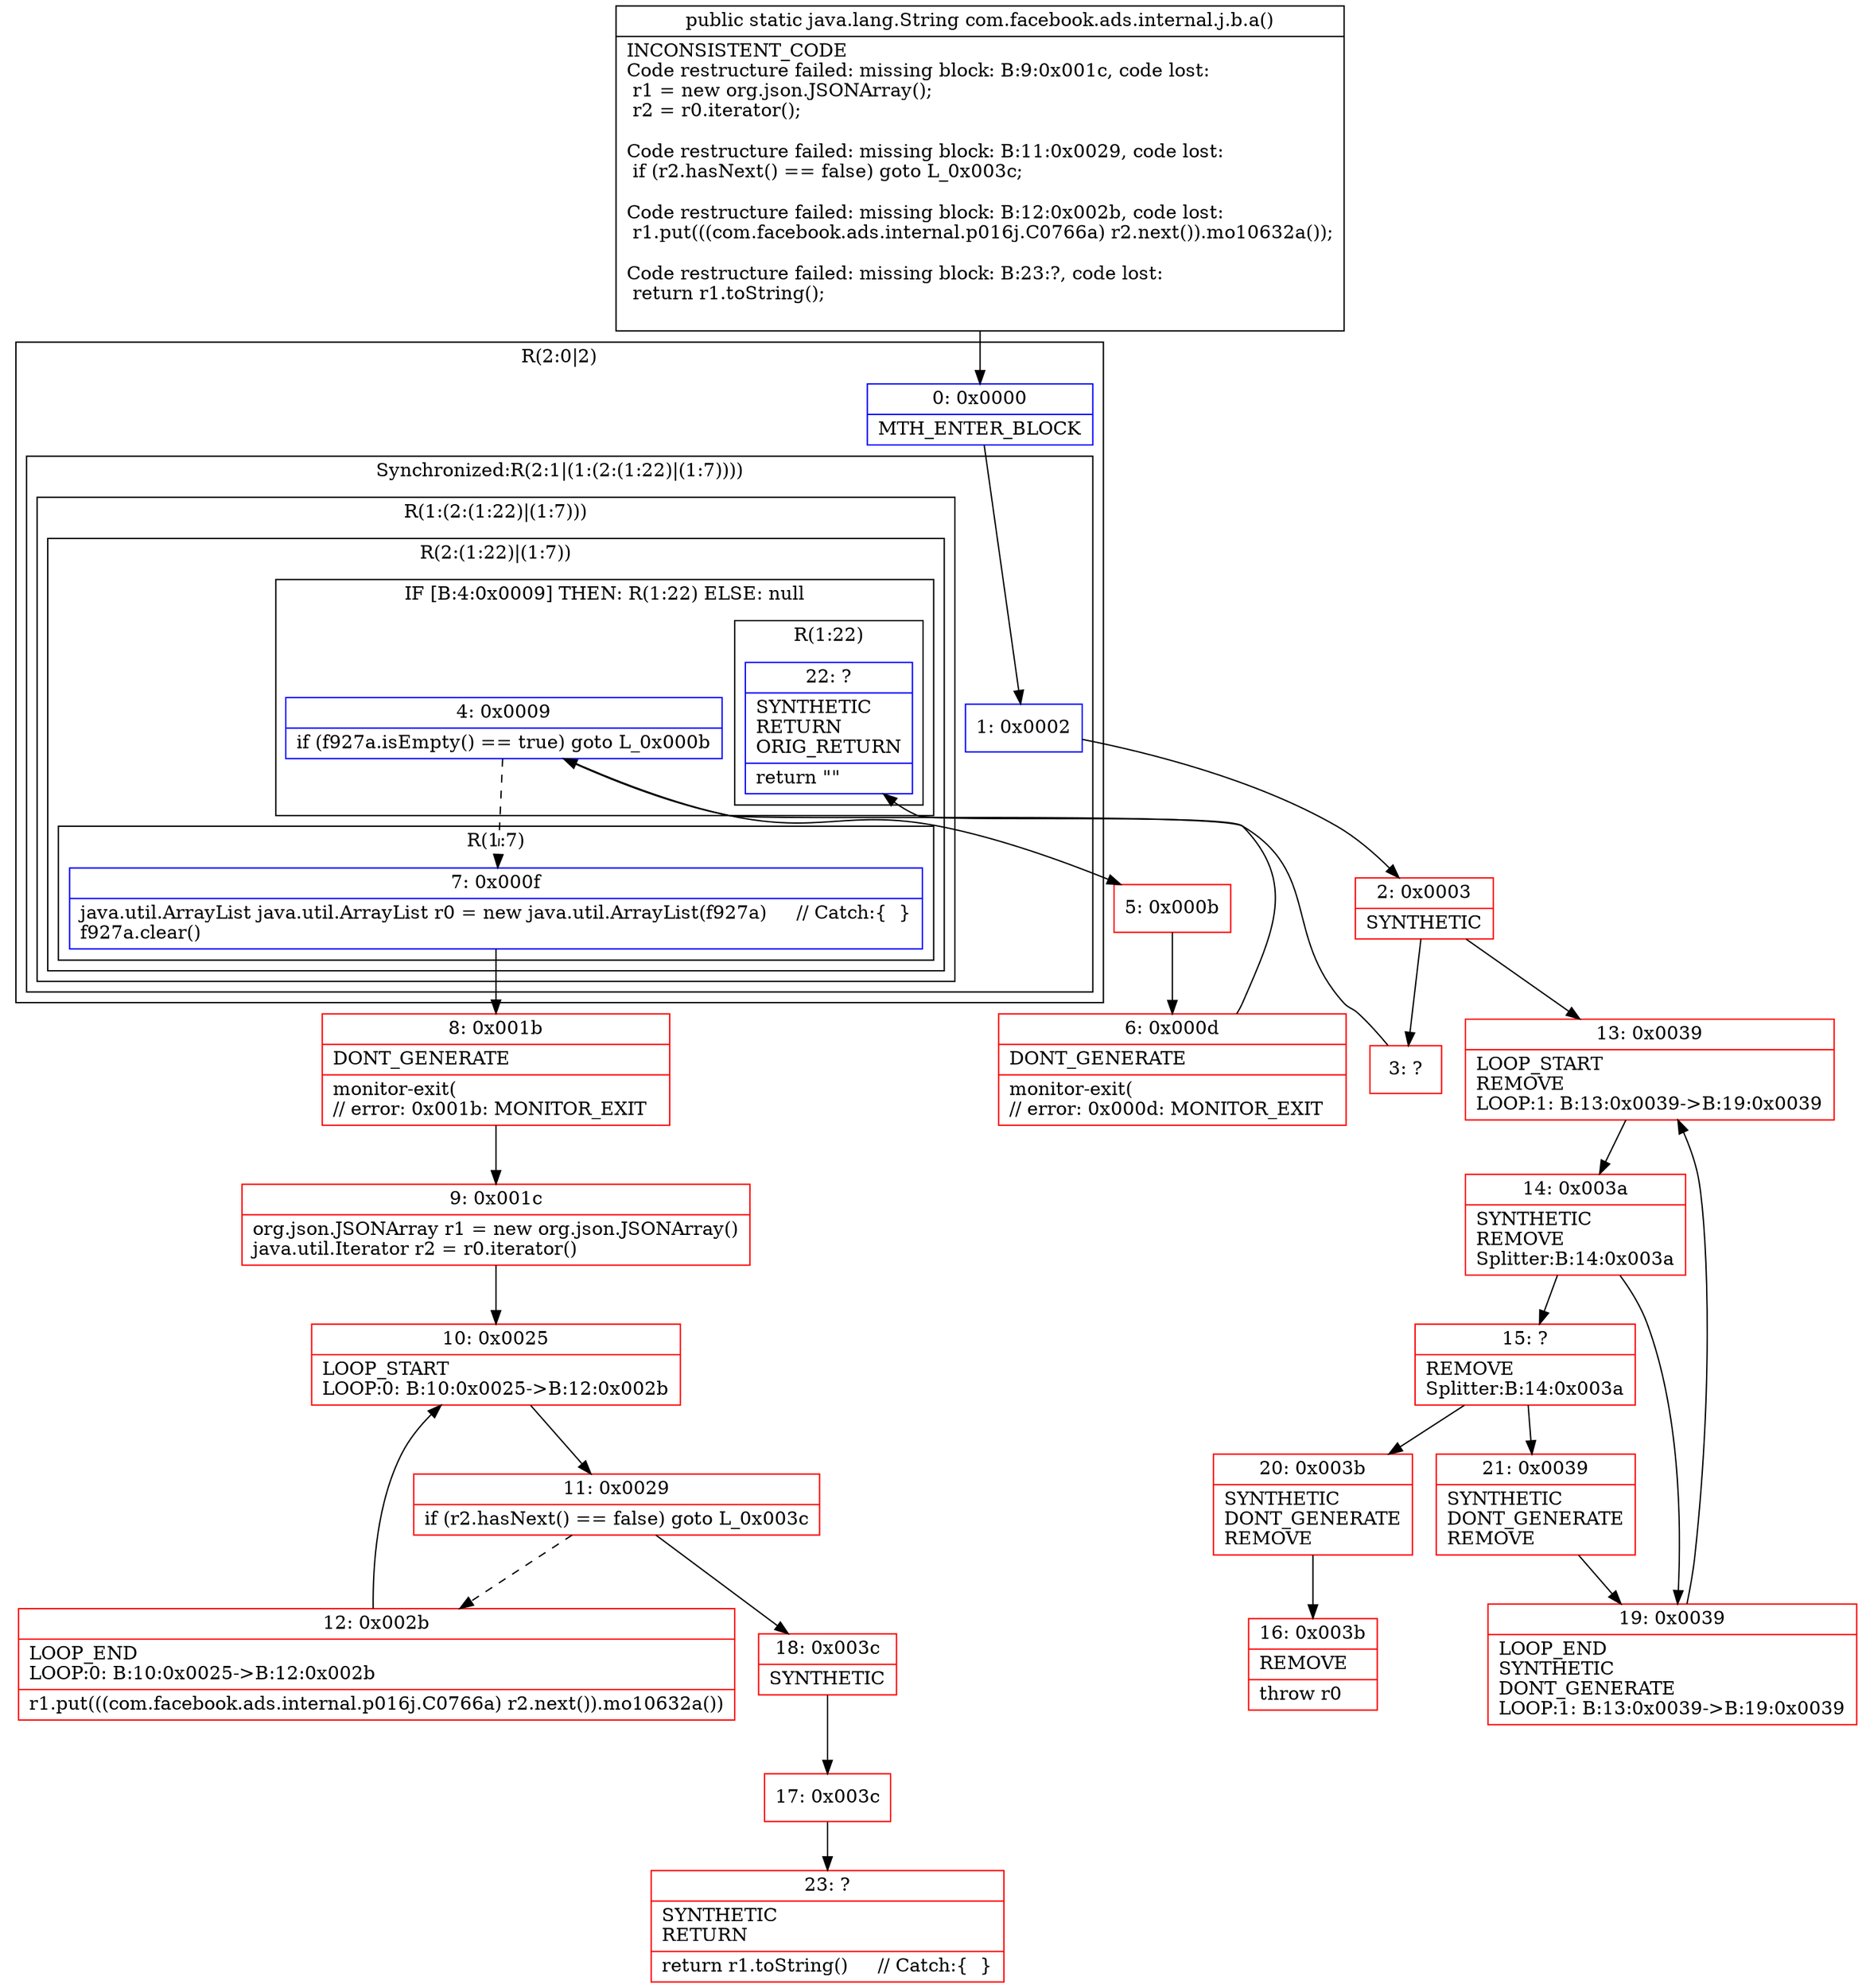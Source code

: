 digraph "CFG forcom.facebook.ads.internal.j.b.a()Ljava\/lang\/String;" {
subgraph cluster_Region_1726710410 {
label = "R(2:0|2)";
node [shape=record,color=blue];
Node_0 [shape=record,label="{0\:\ 0x0000|MTH_ENTER_BLOCK\l}"];
subgraph cluster_SynchronizedRegion_816737687 {
label = "Synchronized:R(2:1|(1:(2:(1:22)|(1:7))))";
node [shape=record,color=blue];
Node_1 [shape=record,label="{1\:\ 0x0002}"];
subgraph cluster_Region_1570971622 {
label = "R(1:(2:(1:22)|(1:7)))";
node [shape=record,color=blue];
subgraph cluster_Region_1850886896 {
label = "R(2:(1:22)|(1:7))";
node [shape=record,color=blue];
subgraph cluster_IfRegion_1419213410 {
label = "IF [B:4:0x0009] THEN: R(1:22) ELSE: null";
node [shape=record,color=blue];
Node_4 [shape=record,label="{4\:\ 0x0009|if (f927a.isEmpty() == true) goto L_0x000b\l}"];
subgraph cluster_Region_387348402 {
label = "R(1:22)";
node [shape=record,color=blue];
Node_22 [shape=record,label="{22\:\ ?|SYNTHETIC\lRETURN\lORIG_RETURN\l|return \"\"\l}"];
}
}
subgraph cluster_Region_722219481 {
label = "R(1:7)";
node [shape=record,color=blue];
Node_7 [shape=record,label="{7\:\ 0x000f|java.util.ArrayList java.util.ArrayList r0 = new java.util.ArrayList(f927a)     \/\/ Catch:\{  \}\lf927a.clear()\l}"];
}
}
}
}
}
Node_2 [shape=record,color=red,label="{2\:\ 0x0003|SYNTHETIC\l}"];
Node_3 [shape=record,color=red,label="{3\:\ ?}"];
Node_5 [shape=record,color=red,label="{5\:\ 0x000b}"];
Node_6 [shape=record,color=red,label="{6\:\ 0x000d|DONT_GENERATE\l|monitor\-exit(\l\/\/ error: 0x000d: MONITOR_EXIT  \l}"];
Node_8 [shape=record,color=red,label="{8\:\ 0x001b|DONT_GENERATE\l|monitor\-exit(\l\/\/ error: 0x001b: MONITOR_EXIT  \l}"];
Node_9 [shape=record,color=red,label="{9\:\ 0x001c|org.json.JSONArray r1 = new org.json.JSONArray()\ljava.util.Iterator r2 = r0.iterator()\l}"];
Node_10 [shape=record,color=red,label="{10\:\ 0x0025|LOOP_START\lLOOP:0: B:10:0x0025\-\>B:12:0x002b\l}"];
Node_11 [shape=record,color=red,label="{11\:\ 0x0029|if (r2.hasNext() == false) goto L_0x003c\l}"];
Node_12 [shape=record,color=red,label="{12\:\ 0x002b|LOOP_END\lLOOP:0: B:10:0x0025\-\>B:12:0x002b\l|r1.put(((com.facebook.ads.internal.p016j.C0766a) r2.next()).mo10632a())\l}"];
Node_13 [shape=record,color=red,label="{13\:\ 0x0039|LOOP_START\lREMOVE\lLOOP:1: B:13:0x0039\-\>B:19:0x0039\l}"];
Node_14 [shape=record,color=red,label="{14\:\ 0x003a|SYNTHETIC\lREMOVE\lSplitter:B:14:0x003a\l}"];
Node_15 [shape=record,color=red,label="{15\:\ ?|REMOVE\lSplitter:B:14:0x003a\l}"];
Node_16 [shape=record,color=red,label="{16\:\ 0x003b|REMOVE\l|throw r0\l}"];
Node_17 [shape=record,color=red,label="{17\:\ 0x003c}"];
Node_18 [shape=record,color=red,label="{18\:\ 0x003c|SYNTHETIC\l}"];
Node_19 [shape=record,color=red,label="{19\:\ 0x0039|LOOP_END\lSYNTHETIC\lDONT_GENERATE\lLOOP:1: B:13:0x0039\-\>B:19:0x0039\l}"];
Node_20 [shape=record,color=red,label="{20\:\ 0x003b|SYNTHETIC\lDONT_GENERATE\lREMOVE\l}"];
Node_21 [shape=record,color=red,label="{21\:\ 0x0039|SYNTHETIC\lDONT_GENERATE\lREMOVE\l}"];
Node_23 [shape=record,color=red,label="{23\:\ ?|SYNTHETIC\lRETURN\l|return r1.toString()     \/\/ Catch:\{  \}\l}"];
MethodNode[shape=record,label="{public static java.lang.String com.facebook.ads.internal.j.b.a()  | INCONSISTENT_CODE\lCode restructure failed: missing block: B:9:0x001c, code lost:\l    r1 = new org.json.JSONArray();\l    r2 = r0.iterator();\l\lCode restructure failed: missing block: B:11:0x0029, code lost:\l    if (r2.hasNext() == false) goto L_0x003c;\l\lCode restructure failed: missing block: B:12:0x002b, code lost:\l    r1.put(((com.facebook.ads.internal.p016j.C0766a) r2.next()).mo10632a());\l\lCode restructure failed: missing block: B:23:?, code lost:\l    return r1.toString();\l\l}"];
MethodNode -> Node_0;
Node_0 -> Node_1;
Node_1 -> Node_2;
Node_4 -> Node_5;
Node_4 -> Node_7[style=dashed];
Node_7 -> Node_8;
Node_2 -> Node_3;
Node_2 -> Node_13;
Node_3 -> Node_4;
Node_5 -> Node_6;
Node_6 -> Node_22;
Node_8 -> Node_9;
Node_9 -> Node_10;
Node_10 -> Node_11;
Node_11 -> Node_12[style=dashed];
Node_11 -> Node_18;
Node_12 -> Node_10;
Node_13 -> Node_14;
Node_14 -> Node_15;
Node_14 -> Node_19;
Node_15 -> Node_20;
Node_15 -> Node_21;
Node_17 -> Node_23;
Node_18 -> Node_17;
Node_19 -> Node_13;
Node_20 -> Node_16;
Node_21 -> Node_19;
}


